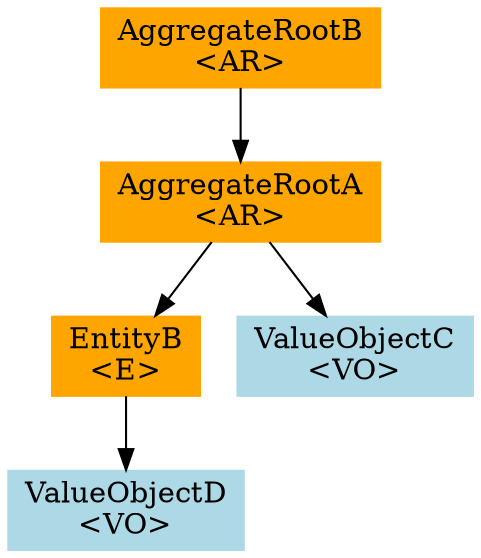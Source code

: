 digraph g {
	node[style = filled, color = orange];

	AggregateRootA[label="AggregateRootA\l<AR>", comment=AR, shape=box]
	AggregateRootB[label="AggregateRootB\l<AR>", comment=AR, shape=box]
	EntityB[label="EntityB\l<E>", comment=E, shape=box]
	ValueObjectC[label="ValueObjectC\l<VO>", comment=VO, shape=box, color=lightblue]
	ValueObjectD[label="ValueObjectD\l<VO>", comment=VO, shape=box, color=lightblue]
	AggregateRootA -> EntityB
	AggregateRootA -> ValueObjectC
	EntityB -> ValueObjectD
	AggregateRootB -> AggregateRootA
}